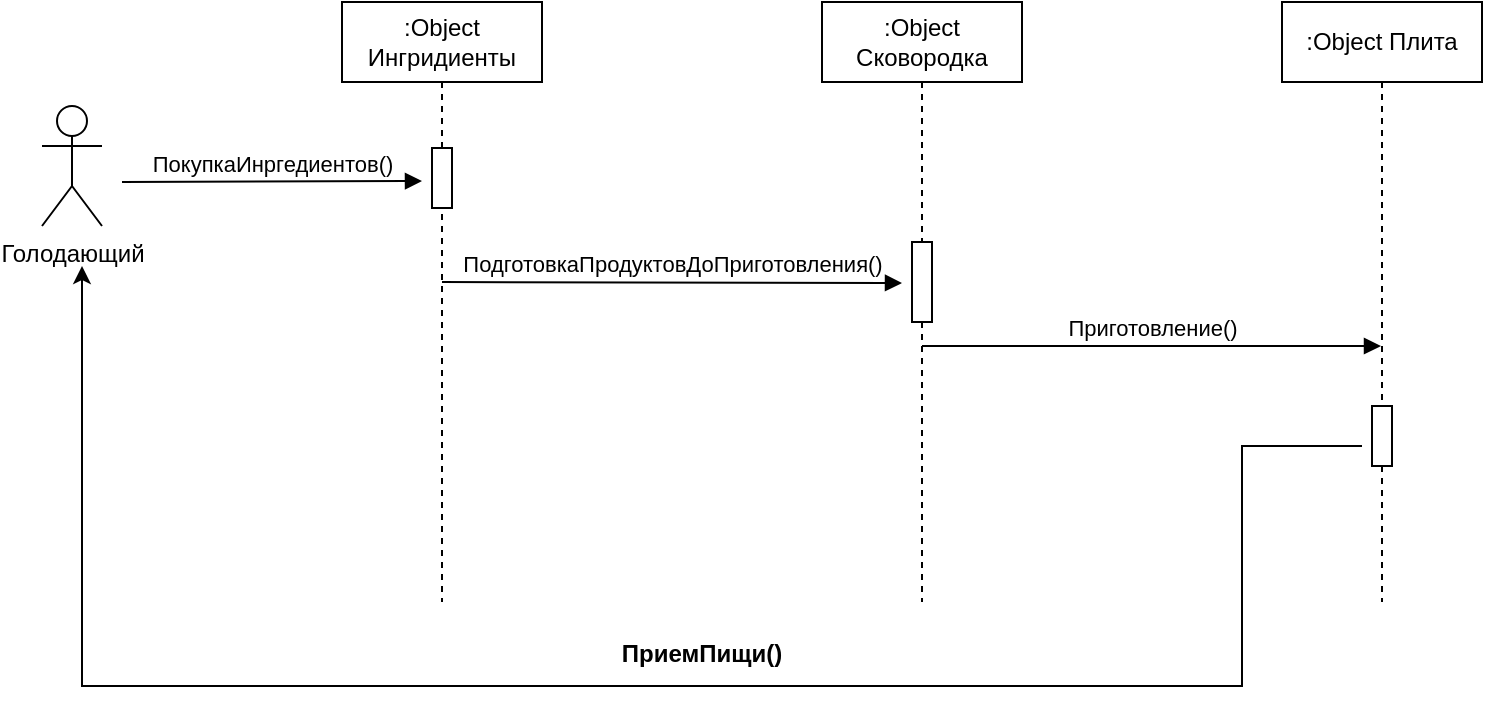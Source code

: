 <mxfile version="10.6.7"><diagram id="CCT1MeHiJrqQvgHcF23e" name="Page-1"><mxGraphModel dx="1394" dy="764" grid="1" gridSize="10" guides="1" tooltips="1" connect="1" arrows="1" fold="1" page="1" pageScale="1" pageWidth="827" pageHeight="1169" math="0" shadow="0"><root><mxCell id="0"/><mxCell id="1" parent="0"/><mxCell id="15dHzn_IfwZX0duTQ3Kd-9" value=":Object Плита" style="shape=umlLifeline;perimeter=lifelinePerimeter;whiteSpace=wrap;html=1;container=1;collapsible=0;recursiveResize=0;outlineConnect=0;" vertex="1" parent="1"><mxGeometry x="670" y="138" width="100" height="300" as="geometry"/></mxCell><mxCell id="15dHzn_IfwZX0duTQ3Kd-30" value="" style="html=1;points=[];perimeter=orthogonalPerimeter;" vertex="1" parent="15dHzn_IfwZX0duTQ3Kd-9"><mxGeometry x="45" y="202" width="10" height="30" as="geometry"/></mxCell><mxCell id="15dHzn_IfwZX0duTQ3Kd-10" value=":Object Сковородка" style="shape=umlLifeline;perimeter=lifelinePerimeter;whiteSpace=wrap;html=1;container=1;collapsible=0;recursiveResize=0;outlineConnect=0;" vertex="1" parent="1"><mxGeometry x="440" y="138" width="100" height="300" as="geometry"/></mxCell><mxCell id="15dHzn_IfwZX0duTQ3Kd-21" value="" style="html=1;points=[];perimeter=orthogonalPerimeter;" vertex="1" parent="15dHzn_IfwZX0duTQ3Kd-10"><mxGeometry x="45" y="120" width="10" height="40" as="geometry"/></mxCell><mxCell id="15dHzn_IfwZX0duTQ3Kd-11" value=":Object Ингридиенты" style="shape=umlLifeline;perimeter=lifelinePerimeter;whiteSpace=wrap;html=1;container=1;collapsible=0;recursiveResize=0;outlineConnect=0;" vertex="1" parent="1"><mxGeometry x="200" y="138" width="100" height="300" as="geometry"/></mxCell><mxCell id="15dHzn_IfwZX0duTQ3Kd-24" value="" style="html=1;points=[];perimeter=orthogonalPerimeter;" vertex="1" parent="15dHzn_IfwZX0duTQ3Kd-11"><mxGeometry x="45" y="73" width="10" height="30" as="geometry"/></mxCell><mxCell id="15dHzn_IfwZX0duTQ3Kd-17" style="edgeStyle=orthogonalEdgeStyle;shape=link;rounded=0;orthogonalLoop=1;jettySize=auto;html=1;exitX=1;exitY=0.5;exitDx=0;exitDy=0;" edge="1" parent="1"><mxGeometry relative="1" as="geometry"><mxPoint x="190" y="281" as="sourcePoint"/><mxPoint x="190" y="281" as="targetPoint"/></mxGeometry></mxCell><mxCell id="15dHzn_IfwZX0duTQ3Kd-20" value="ПодготовкаПродуктовДоПриготовления()" style="html=1;verticalAlign=bottom;endArrow=block;" edge="1" parent="1"><mxGeometry width="80" relative="1" as="geometry"><mxPoint x="250" y="278" as="sourcePoint"/><mxPoint x="480" y="278.5" as="targetPoint"/></mxGeometry></mxCell><mxCell id="15dHzn_IfwZX0duTQ3Kd-27" value="&lt;span&gt;Приготовление()&lt;/span&gt;" style="html=1;verticalAlign=bottom;endArrow=block;" edge="1" parent="1" source="15dHzn_IfwZX0duTQ3Kd-10" target="15dHzn_IfwZX0duTQ3Kd-9"><mxGeometry width="80" relative="1" as="geometry"><mxPoint x="517" y="330" as="sourcePoint"/><mxPoint x="597" y="330" as="targetPoint"/><Array as="points"><mxPoint x="677" y="310"/></Array></mxGeometry></mxCell><mxCell id="15dHzn_IfwZX0duTQ3Kd-28" value="Голодающий" style="shape=umlActor;verticalLabelPosition=bottom;labelBackgroundColor=#ffffff;verticalAlign=top;html=1;" vertex="1" parent="1"><mxGeometry x="50" y="190" width="30" height="60" as="geometry"/></mxCell><mxCell id="15dHzn_IfwZX0duTQ3Kd-29" value="ПокупкаИнргедиентов()" style="html=1;verticalAlign=bottom;endArrow=block;" edge="1" parent="1"><mxGeometry width="80" relative="1" as="geometry"><mxPoint x="90" y="228" as="sourcePoint"/><mxPoint x="240" y="227.5" as="targetPoint"/></mxGeometry></mxCell><mxCell id="15dHzn_IfwZX0duTQ3Kd-33" style="edgeStyle=orthogonalEdgeStyle;rounded=0;orthogonalLoop=1;jettySize=auto;html=1;" edge="1" parent="1"><mxGeometry relative="1" as="geometry"><mxPoint x="70" y="270" as="targetPoint"/><mxPoint x="710" y="360" as="sourcePoint"/><Array as="points"><mxPoint x="650" y="360"/><mxPoint x="650" y="480"/><mxPoint x="70" y="480"/></Array></mxGeometry></mxCell><mxCell id="15dHzn_IfwZX0duTQ3Kd-36" value="ПриемПищи()" style="text;align=center;fontStyle=1;verticalAlign=middle;spacingLeft=3;spacingRight=3;strokeColor=none;rotatable=0;points=[[0,0.5],[1,0.5]];portConstraint=eastwest;" vertex="1" parent="1"><mxGeometry x="340" y="450" width="80" height="26" as="geometry"/></mxCell></root></mxGraphModel></diagram></mxfile>